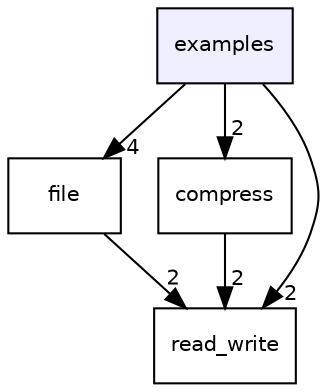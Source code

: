 digraph "examples" {
  compound=true
  node [ fontsize="10", fontname="Helvetica"];
  edge [ labelfontsize="10", labelfontname="Helvetica"];
  dir_d28a4824dc47e487b107a5db32ef43c4 [shape=box, label="examples", style="filled", fillcolor="#eeeeff", pencolor="black", URL="dir_d28a4824dc47e487b107a5db32ef43c4.html"];
  dir_fb6598a949f0f53f82ac9a1a956124c7 [shape=box label="file" URL="dir_fb6598a949f0f53f82ac9a1a956124c7.html"];
  dir_630d0a2655be529a0fbdb7a18b0f9dde [shape=box label="compress" URL="dir_630d0a2655be529a0fbdb7a18b0f9dde.html"];
  dir_ca9d92071cfb749bbe3c028d6ab7a8f2 [shape=box label="read_write" URL="dir_ca9d92071cfb749bbe3c028d6ab7a8f2.html"];
  dir_fb6598a949f0f53f82ac9a1a956124c7->dir_ca9d92071cfb749bbe3c028d6ab7a8f2 [headlabel="2", labeldistance=1.5 headhref="dir_000004_000005.html"];
  dir_d28a4824dc47e487b107a5db32ef43c4->dir_fb6598a949f0f53f82ac9a1a956124c7 [headlabel="4", labeldistance=1.5 headhref="dir_000019_000004.html"];
  dir_d28a4824dc47e487b107a5db32ef43c4->dir_630d0a2655be529a0fbdb7a18b0f9dde [headlabel="2", labeldistance=1.5 headhref="dir_000019_000001.html"];
  dir_d28a4824dc47e487b107a5db32ef43c4->dir_ca9d92071cfb749bbe3c028d6ab7a8f2 [headlabel="2", labeldistance=1.5 headhref="dir_000019_000005.html"];
  dir_630d0a2655be529a0fbdb7a18b0f9dde->dir_ca9d92071cfb749bbe3c028d6ab7a8f2 [headlabel="2", labeldistance=1.5 headhref="dir_000001_000005.html"];
}
